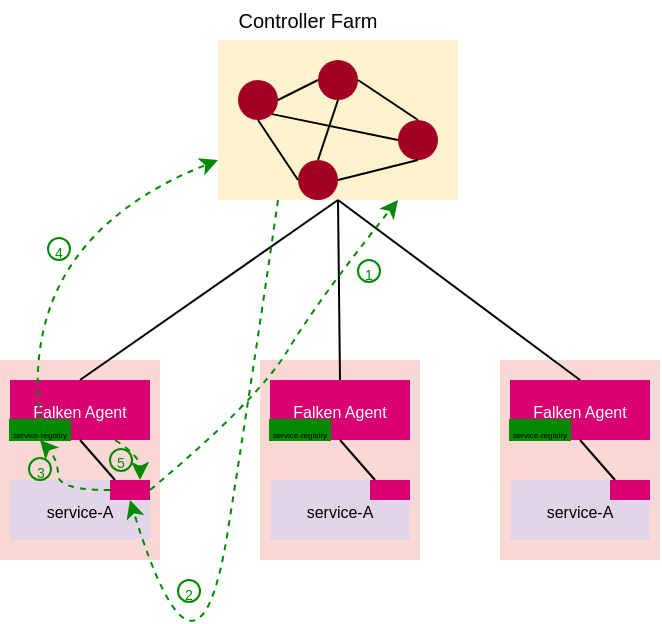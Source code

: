 <mxfile version="14.6.3" type="github">
  <diagram id="Jb4tWgrzJc02DxzkDzMU" name="Page-1">
    <mxGraphModel dx="777" dy="477" grid="1" gridSize="10" guides="1" tooltips="1" connect="1" arrows="1" fold="1" page="1" pageScale="1" pageWidth="850" pageHeight="1100" math="0" shadow="0">
      <root>
        <mxCell id="0" />
        <mxCell id="1" parent="0" />
        <mxCell id="0YruNQi02WBuuohvrThf-3" value="" style="rounded=0;whiteSpace=wrap;html=1;fillColor=#fad9d5;strokeColor=none;" parent="1" vertex="1">
          <mxGeometry x="441" y="340" width="80" height="100" as="geometry" />
        </mxCell>
        <mxCell id="0YruNQi02WBuuohvrThf-2" value="" style="rounded=0;whiteSpace=wrap;html=1;fillColor=#fad9d5;strokeColor=none;" parent="1" vertex="1">
          <mxGeometry x="321" y="340" width="80" height="100" as="geometry" />
        </mxCell>
        <mxCell id="0YruNQi02WBuuohvrThf-1" value="" style="rounded=0;whiteSpace=wrap;html=1;fillColor=#fad9d5;strokeColor=none;" parent="1" vertex="1">
          <mxGeometry x="191" y="340" width="80" height="100" as="geometry" />
        </mxCell>
        <mxCell id="fjoyJNUoLHEGhLqI_5-S-1" value="" style="rounded=0;whiteSpace=wrap;html=1;fillColor=#fff2cc;strokeColor=none;" parent="1" vertex="1">
          <mxGeometry x="300" y="180" width="120" height="80" as="geometry" />
        </mxCell>
        <mxCell id="fjoyJNUoLHEGhLqI_5-S-2" value="" style="ellipse;whiteSpace=wrap;html=1;aspect=fixed;fillColor=#a20025;fontColor=#ffffff;strokeColor=none;" parent="1" vertex="1">
          <mxGeometry x="310" y="200" width="20" height="20" as="geometry" />
        </mxCell>
        <mxCell id="fjoyJNUoLHEGhLqI_5-S-3" value="" style="ellipse;whiteSpace=wrap;html=1;aspect=fixed;fillColor=#a20025;fontColor=#ffffff;strokeColor=none;" parent="1" vertex="1">
          <mxGeometry x="390" y="220" width="20" height="20" as="geometry" />
        </mxCell>
        <mxCell id="fjoyJNUoLHEGhLqI_5-S-4" value="" style="ellipse;whiteSpace=wrap;html=1;aspect=fixed;fillColor=#a20025;fontColor=#ffffff;strokeColor=none;" parent="1" vertex="1">
          <mxGeometry x="340" y="240" width="20" height="20" as="geometry" />
        </mxCell>
        <mxCell id="fjoyJNUoLHEGhLqI_5-S-6" value="" style="ellipse;whiteSpace=wrap;html=1;aspect=fixed;fillColor=#a20025;fontColor=#ffffff;strokeColor=none;" parent="1" vertex="1">
          <mxGeometry x="350" y="190" width="20" height="20" as="geometry" />
        </mxCell>
        <mxCell id="fjoyJNUoLHEGhLqI_5-S-7" value="" style="endArrow=none;html=1;exitX=1;exitY=0.5;exitDx=0;exitDy=0;entryX=0;entryY=0.5;entryDx=0;entryDy=0;" parent="1" source="fjoyJNUoLHEGhLqI_5-S-2" target="fjoyJNUoLHEGhLqI_5-S-6" edge="1">
          <mxGeometry width="50" height="50" relative="1" as="geometry">
            <mxPoint x="410" y="560" as="sourcePoint" />
            <mxPoint x="460" y="510" as="targetPoint" />
          </mxGeometry>
        </mxCell>
        <mxCell id="fjoyJNUoLHEGhLqI_5-S-8" value="" style="endArrow=none;html=1;exitX=1;exitY=0.5;exitDx=0;exitDy=0;entryX=0.5;entryY=0;entryDx=0;entryDy=0;" parent="1" source="fjoyJNUoLHEGhLqI_5-S-6" target="fjoyJNUoLHEGhLqI_5-S-3" edge="1">
          <mxGeometry width="50" height="50" relative="1" as="geometry">
            <mxPoint x="390" y="430" as="sourcePoint" />
            <mxPoint x="440" y="380" as="targetPoint" />
          </mxGeometry>
        </mxCell>
        <mxCell id="fjoyJNUoLHEGhLqI_5-S-9" value="" style="endArrow=none;html=1;exitX=0.5;exitY=1;exitDx=0;exitDy=0;entryX=0;entryY=0.5;entryDx=0;entryDy=0;" parent="1" source="fjoyJNUoLHEGhLqI_5-S-2" target="fjoyJNUoLHEGhLqI_5-S-4" edge="1">
          <mxGeometry width="50" height="50" relative="1" as="geometry">
            <mxPoint x="390" y="430" as="sourcePoint" />
            <mxPoint x="440" y="380" as="targetPoint" />
          </mxGeometry>
        </mxCell>
        <mxCell id="fjoyJNUoLHEGhLqI_5-S-10" value="" style="endArrow=none;html=1;exitX=0.5;exitY=1;exitDx=0;exitDy=0;entryX=0.5;entryY=0;entryDx=0;entryDy=0;" parent="1" source="fjoyJNUoLHEGhLqI_5-S-6" target="fjoyJNUoLHEGhLqI_5-S-4" edge="1">
          <mxGeometry width="50" height="50" relative="1" as="geometry">
            <mxPoint x="390" y="430" as="sourcePoint" />
            <mxPoint x="440" y="380" as="targetPoint" />
          </mxGeometry>
        </mxCell>
        <mxCell id="fjoyJNUoLHEGhLqI_5-S-11" value="" style="endArrow=none;html=1;exitX=1;exitY=0.5;exitDx=0;exitDy=0;entryX=0.5;entryY=1;entryDx=0;entryDy=0;" parent="1" source="fjoyJNUoLHEGhLqI_5-S-4" target="fjoyJNUoLHEGhLqI_5-S-3" edge="1">
          <mxGeometry width="50" height="50" relative="1" as="geometry">
            <mxPoint x="390" y="430" as="sourcePoint" />
            <mxPoint x="440" y="380" as="targetPoint" />
          </mxGeometry>
        </mxCell>
        <mxCell id="fjoyJNUoLHEGhLqI_5-S-13" value="" style="endArrow=none;html=1;entryX=0;entryY=0.5;entryDx=0;entryDy=0;exitX=1;exitY=1;exitDx=0;exitDy=0;" parent="1" source="fjoyJNUoLHEGhLqI_5-S-2" target="fjoyJNUoLHEGhLqI_5-S-3" edge="1">
          <mxGeometry width="50" height="50" relative="1" as="geometry">
            <mxPoint x="390" y="220" as="sourcePoint" />
            <mxPoint x="440" y="170" as="targetPoint" />
          </mxGeometry>
        </mxCell>
        <mxCell id="fjoyJNUoLHEGhLqI_5-S-14" value="&lt;font style=&quot;font-size: 10px&quot;&gt;Controller Farm&lt;/font&gt;" style="text;html=1;strokeColor=none;fillColor=none;align=center;verticalAlign=middle;whiteSpace=wrap;rounded=0;" parent="1" vertex="1">
          <mxGeometry x="300" y="160" width="90" height="20" as="geometry" />
        </mxCell>
        <mxCell id="fjoyJNUoLHEGhLqI_5-S-15" value="&lt;font style=&quot;font-size: 8px&quot;&gt;Falken Agent&lt;/font&gt;" style="rounded=0;whiteSpace=wrap;html=1;fillColor=#d80073;fontColor=#ffffff;strokeColor=none;" parent="1" vertex="1">
          <mxGeometry x="196" y="350" width="70" height="30" as="geometry" />
        </mxCell>
        <mxCell id="fjoyJNUoLHEGhLqI_5-S-17" value="&lt;font style=&quot;font-size: 8px&quot;&gt;service-A&lt;/font&gt;" style="rounded=0;whiteSpace=wrap;html=1;fillColor=#e1d5e7;strokeColor=none;" parent="1" vertex="1">
          <mxGeometry x="196" y="400" width="70" height="30" as="geometry" />
        </mxCell>
        <mxCell id="fjoyJNUoLHEGhLqI_5-S-18" value="" style="rounded=0;whiteSpace=wrap;html=1;fillColor=#d80073;fontColor=#ffffff;strokeColor=none;" parent="1" vertex="1">
          <mxGeometry x="246" y="400" width="20" height="10" as="geometry" />
        </mxCell>
        <mxCell id="fjoyJNUoLHEGhLqI_5-S-19" value="" style="endArrow=none;html=1;exitX=0.75;exitY=0;exitDx=0;exitDy=0;entryX=0.5;entryY=1;entryDx=0;entryDy=0;" parent="1" source="fjoyJNUoLHEGhLqI_5-S-17" target="fjoyJNUoLHEGhLqI_5-S-15" edge="1">
          <mxGeometry width="50" height="50" relative="1" as="geometry">
            <mxPoint x="416" y="350" as="sourcePoint" />
            <mxPoint x="466" y="300" as="targetPoint" />
          </mxGeometry>
        </mxCell>
        <mxCell id="fjoyJNUoLHEGhLqI_5-S-20" value="&lt;font style=&quot;font-size: 8px&quot;&gt;Falken Agent&lt;/font&gt;" style="rounded=0;whiteSpace=wrap;html=1;fillColor=#d80073;fontColor=#ffffff;strokeColor=none;" parent="1" vertex="1">
          <mxGeometry x="326" y="350" width="70" height="30" as="geometry" />
        </mxCell>
        <mxCell id="fjoyJNUoLHEGhLqI_5-S-21" value="&lt;font style=&quot;font-size: 8px&quot;&gt;service-A&lt;/font&gt;" style="rounded=0;whiteSpace=wrap;html=1;fillColor=#e1d5e7;strokeColor=none;" parent="1" vertex="1">
          <mxGeometry x="326" y="400" width="70" height="30" as="geometry" />
        </mxCell>
        <mxCell id="fjoyJNUoLHEGhLqI_5-S-22" value="" style="rounded=0;whiteSpace=wrap;html=1;fillColor=#d80073;fontColor=#ffffff;strokeColor=none;" parent="1" vertex="1">
          <mxGeometry x="376" y="400" width="20" height="10" as="geometry" />
        </mxCell>
        <mxCell id="fjoyJNUoLHEGhLqI_5-S-23" value="" style="endArrow=none;html=1;exitX=0.75;exitY=0;exitDx=0;exitDy=0;entryX=0.5;entryY=1;entryDx=0;entryDy=0;" parent="1" source="fjoyJNUoLHEGhLqI_5-S-21" target="fjoyJNUoLHEGhLqI_5-S-20" edge="1">
          <mxGeometry width="50" height="50" relative="1" as="geometry">
            <mxPoint x="546" y="350" as="sourcePoint" />
            <mxPoint x="596" y="300" as="targetPoint" />
          </mxGeometry>
        </mxCell>
        <mxCell id="fjoyJNUoLHEGhLqI_5-S-24" value="&lt;font style=&quot;font-size: 8px&quot;&gt;Falken Agent&lt;/font&gt;" style="rounded=0;whiteSpace=wrap;html=1;fillColor=#d80073;fontColor=#ffffff;strokeColor=none;" parent="1" vertex="1">
          <mxGeometry x="446" y="350" width="70" height="30" as="geometry" />
        </mxCell>
        <mxCell id="fjoyJNUoLHEGhLqI_5-S-25" value="&lt;font style=&quot;font-size: 8px&quot;&gt;service-A&lt;/font&gt;" style="rounded=0;whiteSpace=wrap;html=1;fillColor=#e1d5e7;strokeColor=none;" parent="1" vertex="1">
          <mxGeometry x="446" y="400" width="70" height="30" as="geometry" />
        </mxCell>
        <mxCell id="fjoyJNUoLHEGhLqI_5-S-26" value="" style="rounded=0;whiteSpace=wrap;html=1;fillColor=#d80073;fontColor=#ffffff;strokeColor=none;" parent="1" vertex="1">
          <mxGeometry x="496" y="400" width="20" height="10" as="geometry" />
        </mxCell>
        <mxCell id="fjoyJNUoLHEGhLqI_5-S-27" value="" style="endArrow=none;html=1;exitX=0.75;exitY=0;exitDx=0;exitDy=0;entryX=0.5;entryY=1;entryDx=0;entryDy=0;" parent="1" source="fjoyJNUoLHEGhLqI_5-S-25" target="fjoyJNUoLHEGhLqI_5-S-24" edge="1">
          <mxGeometry width="50" height="50" relative="1" as="geometry">
            <mxPoint x="666" y="350" as="sourcePoint" />
            <mxPoint x="716" y="300" as="targetPoint" />
          </mxGeometry>
        </mxCell>
        <mxCell id="fjoyJNUoLHEGhLqI_5-S-34" value="" style="endArrow=none;html=1;entryX=0.5;entryY=1;entryDx=0;entryDy=0;exitX=0.5;exitY=0;exitDx=0;exitDy=0;" parent="1" source="fjoyJNUoLHEGhLqI_5-S-15" target="fjoyJNUoLHEGhLqI_5-S-1" edge="1">
          <mxGeometry width="50" height="50" relative="1" as="geometry">
            <mxPoint x="380" y="370" as="sourcePoint" />
            <mxPoint x="430" y="320" as="targetPoint" />
          </mxGeometry>
        </mxCell>
        <mxCell id="fjoyJNUoLHEGhLqI_5-S-35" value="" style="endArrow=none;html=1;entryX=0.5;entryY=1;entryDx=0;entryDy=0;exitX=0.5;exitY=0;exitDx=0;exitDy=0;" parent="1" source="fjoyJNUoLHEGhLqI_5-S-20" target="fjoyJNUoLHEGhLqI_5-S-1" edge="1">
          <mxGeometry width="50" height="50" relative="1" as="geometry">
            <mxPoint x="215" y="360" as="sourcePoint" />
            <mxPoint x="370" y="270" as="targetPoint" />
          </mxGeometry>
        </mxCell>
        <mxCell id="fjoyJNUoLHEGhLqI_5-S-36" value="" style="endArrow=none;html=1;exitX=0.5;exitY=0;exitDx=0;exitDy=0;" parent="1" source="fjoyJNUoLHEGhLqI_5-S-24" edge="1">
          <mxGeometry width="50" height="50" relative="1" as="geometry">
            <mxPoint x="225" y="370" as="sourcePoint" />
            <mxPoint x="360" y="260" as="targetPoint" />
          </mxGeometry>
        </mxCell>
        <mxCell id="ZJ2-HURrRAyqdu6JioB--2" value="" style="curved=1;endArrow=classic;html=1;exitX=1;exitY=0.5;exitDx=0;exitDy=0;entryX=0.75;entryY=1;entryDx=0;entryDy=0;dashed=1;strokeColor=#008A00;" edge="1" parent="1" source="fjoyJNUoLHEGhLqI_5-S-18" target="fjoyJNUoLHEGhLqI_5-S-1">
          <mxGeometry width="50" height="50" relative="1" as="geometry">
            <mxPoint x="280" y="330" as="sourcePoint" />
            <mxPoint x="330" y="280" as="targetPoint" />
            <Array as="points">
              <mxPoint x="320" y="360" />
              <mxPoint x="350" y="310" />
            </Array>
          </mxGeometry>
        </mxCell>
        <mxCell id="ZJ2-HURrRAyqdu6JioB--3" value="&lt;font style=&quot;font-size: 7px&quot; color=&quot;#008a00&quot;&gt;1&lt;/font&gt;" style="ellipse;whiteSpace=wrap;html=1;aspect=fixed;fillColor=none;strokeColor=#008A00;" vertex="1" parent="1">
          <mxGeometry x="370" y="290" width="11" height="11" as="geometry" />
        </mxCell>
        <mxCell id="ZJ2-HURrRAyqdu6JioB--5" value="" style="curved=1;endArrow=classic;html=1;exitX=0.25;exitY=1;exitDx=0;exitDy=0;dashed=1;strokeColor=#008A00;entryX=0.5;entryY=1;entryDx=0;entryDy=0;" edge="1" parent="1" source="fjoyJNUoLHEGhLqI_5-S-1" target="fjoyJNUoLHEGhLqI_5-S-18">
          <mxGeometry width="50" height="50" relative="1" as="geometry">
            <mxPoint x="70" y="310" as="sourcePoint" />
            <mxPoint x="134" y="165" as="targetPoint" />
            <Array as="points">
              <mxPoint x="320" y="330" />
              <mxPoint x="290" y="520" />
            </Array>
          </mxGeometry>
        </mxCell>
        <mxCell id="ZJ2-HURrRAyqdu6JioB--6" value="&lt;font style=&quot;font-size: 7px&quot; color=&quot;#008a00&quot;&gt;2&lt;/font&gt;" style="ellipse;whiteSpace=wrap;html=1;aspect=fixed;strokeColor=#008A00;fillColor=none;" vertex="1" parent="1">
          <mxGeometry x="280" y="450" width="11" height="11" as="geometry" />
        </mxCell>
        <mxCell id="ZJ2-HURrRAyqdu6JioB--9" value="&lt;font style=&quot;font-size: 4px&quot;&gt;service-registry&lt;/font&gt;" style="rounded=0;whiteSpace=wrap;html=1;strokeColor=#008A00;fillColor=#008A00;" vertex="1" parent="1">
          <mxGeometry x="196" y="370" width="30" height="10" as="geometry" />
        </mxCell>
        <mxCell id="ZJ2-HURrRAyqdu6JioB--13" value="&lt;font style=&quot;font-size: 4px&quot;&gt;service-registry&lt;/font&gt;" style="rounded=0;whiteSpace=wrap;html=1;strokeColor=#008A00;fillColor=#008A00;" vertex="1" parent="1">
          <mxGeometry x="326" y="370" width="30" height="10" as="geometry" />
        </mxCell>
        <mxCell id="ZJ2-HURrRAyqdu6JioB--14" value="&lt;font style=&quot;font-size: 4px&quot;&gt;service-registry&lt;/font&gt;" style="rounded=0;whiteSpace=wrap;html=1;strokeColor=#008A00;fillColor=#008A00;" vertex="1" parent="1">
          <mxGeometry x="446" y="370" width="30" height="10" as="geometry" />
        </mxCell>
        <mxCell id="ZJ2-HURrRAyqdu6JioB--15" value="" style="curved=1;endArrow=classic;html=1;dashed=1;strokeColor=#008A00;exitX=0;exitY=0.5;exitDx=0;exitDy=0;entryX=0.5;entryY=1;entryDx=0;entryDy=0;" edge="1" parent="1" source="fjoyJNUoLHEGhLqI_5-S-18" target="ZJ2-HURrRAyqdu6JioB--9">
          <mxGeometry width="50" height="50" relative="1" as="geometry">
            <mxPoint x="30" y="240" as="sourcePoint" />
            <mxPoint x="30" y="360" as="targetPoint" />
            <Array as="points">
              <mxPoint x="220" y="405" />
              <mxPoint x="220" y="390" />
            </Array>
          </mxGeometry>
        </mxCell>
        <mxCell id="ZJ2-HURrRAyqdu6JioB--16" value="&lt;font style=&quot;font-size: 7px&quot; color=&quot;#008a00&quot;&gt;3&lt;/font&gt;" style="ellipse;whiteSpace=wrap;html=1;aspect=fixed;strokeColor=#008A00;fillColor=none;" vertex="1" parent="1">
          <mxGeometry x="205.5" y="389" width="11" height="11" as="geometry" />
        </mxCell>
        <mxCell id="ZJ2-HURrRAyqdu6JioB--19" value="" style="curved=1;endArrow=classic;html=1;dashed=1;strokeColor=#008A00;exitX=0.75;exitY=1;exitDx=0;exitDy=0;entryX=0.75;entryY=0;entryDx=0;entryDy=0;" edge="1" parent="1" source="fjoyJNUoLHEGhLqI_5-S-15" target="fjoyJNUoLHEGhLqI_5-S-18">
          <mxGeometry width="50" height="50" relative="1" as="geometry">
            <mxPoint x="105" y="402.5" as="sourcePoint" />
            <mxPoint x="70" y="377.5" as="targetPoint" />
            <Array as="points">
              <mxPoint x="261" y="388" />
            </Array>
          </mxGeometry>
        </mxCell>
        <mxCell id="ZJ2-HURrRAyqdu6JioB--20" value="&lt;font style=&quot;font-size: 7px&quot; color=&quot;#008a00&quot;&gt;5&lt;/font&gt;" style="ellipse;whiteSpace=wrap;html=1;aspect=fixed;strokeColor=#008A00;fillColor=none;" vertex="1" parent="1">
          <mxGeometry x="246" y="384.5" width="11" height="11" as="geometry" />
        </mxCell>
        <mxCell id="ZJ2-HURrRAyqdu6JioB--24" value="" style="curved=1;endArrow=classic;html=1;exitX=0.5;exitY=0;exitDx=0;exitDy=0;entryX=0;entryY=0.75;entryDx=0;entryDy=0;dashed=1;strokeColor=#008A00;" edge="1" parent="1" source="ZJ2-HURrRAyqdu6JioB--9" target="fjoyJNUoLHEGhLqI_5-S-1">
          <mxGeometry width="50" height="50" relative="1" as="geometry">
            <mxPoint x="276" y="415" as="sourcePoint" />
            <mxPoint x="400" y="270" as="targetPoint" />
            <Array as="points">
              <mxPoint x="200" y="280" />
            </Array>
          </mxGeometry>
        </mxCell>
        <mxCell id="ZJ2-HURrRAyqdu6JioB--25" value="&lt;font style=&quot;font-size: 7px&quot; color=&quot;#008a00&quot;&gt;4&lt;/font&gt;" style="ellipse;whiteSpace=wrap;html=1;aspect=fixed;strokeColor=#008A00;fillColor=none;" vertex="1" parent="1">
          <mxGeometry x="215" y="279" width="11" height="11" as="geometry" />
        </mxCell>
      </root>
    </mxGraphModel>
  </diagram>
</mxfile>
